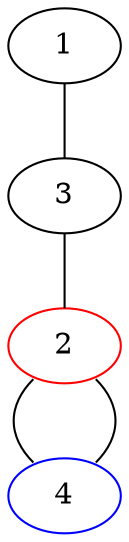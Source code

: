 graph {
  1 -- 3 -- 2;
  2 -- 4 [tailport="se", headport="ne"];
  2 -- 4 [tailport="sw", headport="nw"];
  2 [color="red"];
  4 [color="blue"];
}
